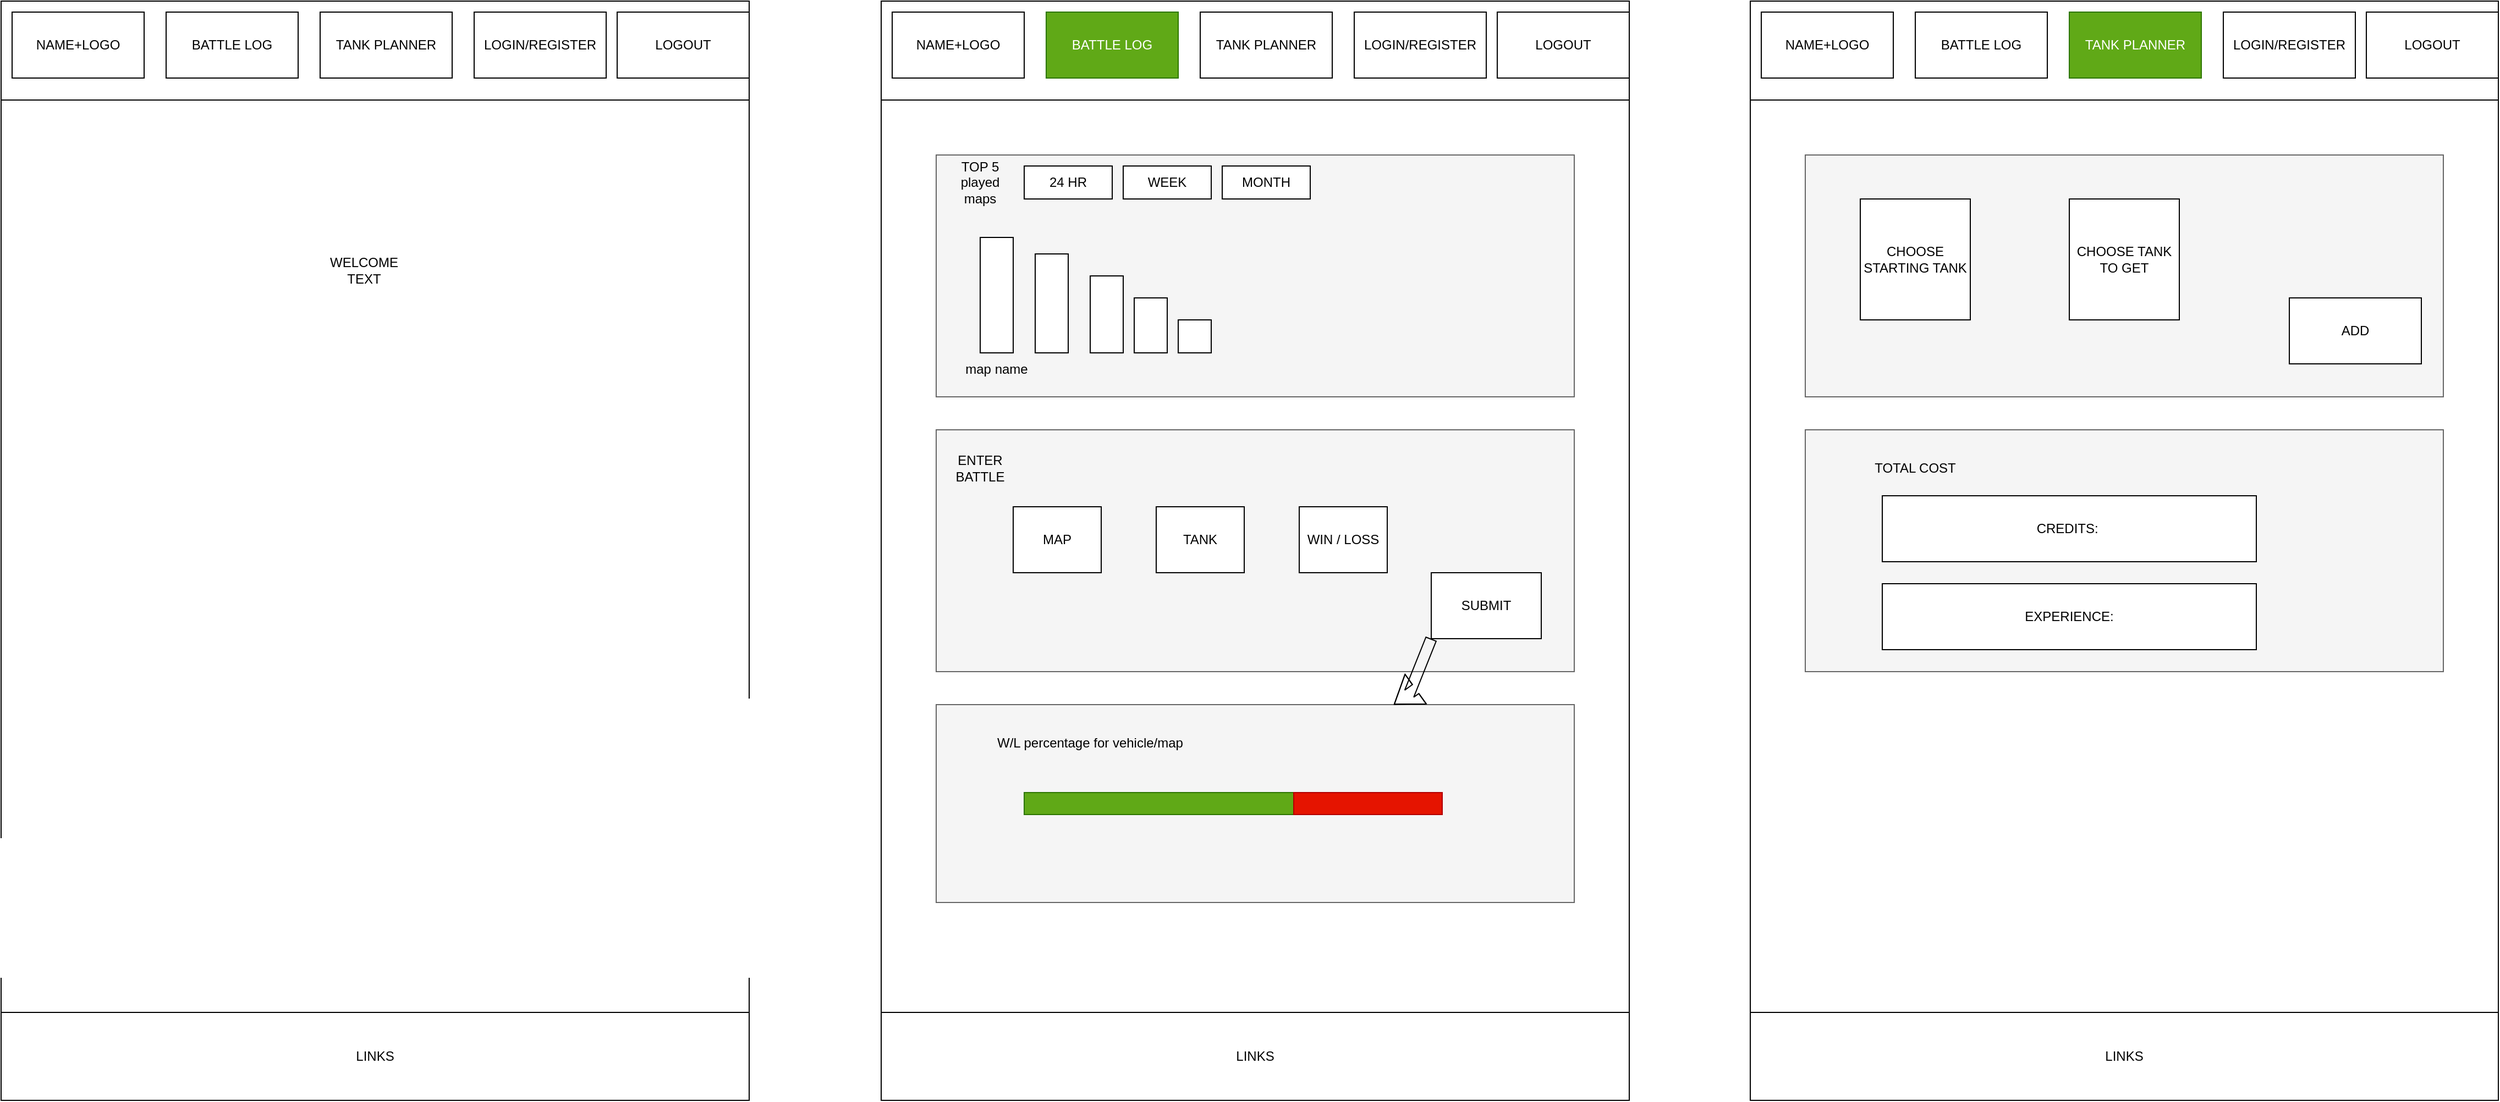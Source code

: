 <mxfile version="28.1.1">
  <diagram name="Page-1" id="QNr-rjmyUpFUMqAyp9m_">
    <mxGraphModel dx="1174" dy="685" grid="1" gridSize="10" guides="1" tooltips="1" connect="1" arrows="1" fold="1" page="1" pageScale="1" pageWidth="850" pageHeight="1100" math="0" shadow="0">
      <root>
        <mxCell id="0" />
        <mxCell id="1" parent="0" />
        <mxCell id="6KUqt7cwEyuzpzm5712q-1" value="" style="rounded=0;whiteSpace=wrap;html=1;" vertex="1" parent="1">
          <mxGeometry x="120" y="40" width="680" height="1000" as="geometry" />
        </mxCell>
        <mxCell id="6KUqt7cwEyuzpzm5712q-2" value="" style="rounded=0;whiteSpace=wrap;html=1;" vertex="1" parent="1">
          <mxGeometry x="120" y="40" width="680" height="90" as="geometry" />
        </mxCell>
        <mxCell id="6KUqt7cwEyuzpzm5712q-4" value="NAME+LOGO" style="rounded=0;whiteSpace=wrap;html=1;" vertex="1" parent="1">
          <mxGeometry x="130" y="50" width="120" height="60" as="geometry" />
        </mxCell>
        <mxCell id="6KUqt7cwEyuzpzm5712q-5" value="BATTLE LOG" style="rounded=0;whiteSpace=wrap;html=1;" vertex="1" parent="1">
          <mxGeometry x="270" y="50" width="120" height="60" as="geometry" />
        </mxCell>
        <mxCell id="6KUqt7cwEyuzpzm5712q-6" value="TANK PLANNER" style="rounded=0;whiteSpace=wrap;html=1;" vertex="1" parent="1">
          <mxGeometry x="410" y="50" width="120" height="60" as="geometry" />
        </mxCell>
        <mxCell id="6KUqt7cwEyuzpzm5712q-7" value="LOGIN/REGISTER" style="rounded=0;whiteSpace=wrap;html=1;" vertex="1" parent="1">
          <mxGeometry x="550" y="50" width="120" height="60" as="geometry" />
        </mxCell>
        <mxCell id="6KUqt7cwEyuzpzm5712q-8" value="LOGOUT" style="rounded=0;whiteSpace=wrap;html=1;" vertex="1" parent="1">
          <mxGeometry x="680" y="50" width="120" height="60" as="geometry" />
        </mxCell>
        <mxCell id="6KUqt7cwEyuzpzm5712q-9" value="LINKS" style="rounded=0;whiteSpace=wrap;html=1;" vertex="1" parent="1">
          <mxGeometry x="120" y="960" width="680" height="80" as="geometry" />
        </mxCell>
        <mxCell id="6KUqt7cwEyuzpzm5712q-10" value="WELCOME TEXT" style="text;html=1;align=center;verticalAlign=middle;whiteSpace=wrap;rounded=0;" vertex="1" parent="1">
          <mxGeometry x="420" y="270" width="60" height="30" as="geometry" />
        </mxCell>
        <mxCell id="6KUqt7cwEyuzpzm5712q-11" value="" style="rounded=0;whiteSpace=wrap;html=1;" vertex="1" parent="1">
          <mxGeometry x="920" y="40" width="680" height="1000" as="geometry" />
        </mxCell>
        <mxCell id="6KUqt7cwEyuzpzm5712q-12" value="" style="rounded=0;whiteSpace=wrap;html=1;" vertex="1" parent="1">
          <mxGeometry x="920" y="40" width="680" height="90" as="geometry" />
        </mxCell>
        <mxCell id="6KUqt7cwEyuzpzm5712q-13" value="NAME+LOGO" style="rounded=0;whiteSpace=wrap;html=1;" vertex="1" parent="1">
          <mxGeometry x="930" y="50" width="120" height="60" as="geometry" />
        </mxCell>
        <mxCell id="6KUqt7cwEyuzpzm5712q-14" value="BATTLE LOG" style="rounded=0;whiteSpace=wrap;html=1;fillColor=#60a917;fontColor=#ffffff;strokeColor=#2D7600;" vertex="1" parent="1">
          <mxGeometry x="1070" y="50" width="120" height="60" as="geometry" />
        </mxCell>
        <mxCell id="6KUqt7cwEyuzpzm5712q-15" value="TANK PLANNER" style="rounded=0;whiteSpace=wrap;html=1;" vertex="1" parent="1">
          <mxGeometry x="1210" y="50" width="120" height="60" as="geometry" />
        </mxCell>
        <mxCell id="6KUqt7cwEyuzpzm5712q-16" value="LOGIN/REGISTER" style="rounded=0;whiteSpace=wrap;html=1;" vertex="1" parent="1">
          <mxGeometry x="1350" y="50" width="120" height="60" as="geometry" />
        </mxCell>
        <mxCell id="6KUqt7cwEyuzpzm5712q-17" value="LOGOUT" style="rounded=0;whiteSpace=wrap;html=1;" vertex="1" parent="1">
          <mxGeometry x="1480" y="50" width="120" height="60" as="geometry" />
        </mxCell>
        <mxCell id="6KUqt7cwEyuzpzm5712q-18" value="LINKS" style="rounded=0;whiteSpace=wrap;html=1;" vertex="1" parent="1">
          <mxGeometry x="920" y="960" width="680" height="80" as="geometry" />
        </mxCell>
        <mxCell id="6KUqt7cwEyuzpzm5712q-20" value="" style="rounded=0;whiteSpace=wrap;html=1;fillColor=#f5f5f5;fontColor=#333333;strokeColor=#666666;" vertex="1" parent="1">
          <mxGeometry x="970" y="180" width="580" height="220" as="geometry" />
        </mxCell>
        <mxCell id="6KUqt7cwEyuzpzm5712q-21" value="TOP 5 played maps" style="text;html=1;align=center;verticalAlign=middle;whiteSpace=wrap;rounded=0;" vertex="1" parent="1">
          <mxGeometry x="980" y="190" width="60" height="30" as="geometry" />
        </mxCell>
        <mxCell id="6KUqt7cwEyuzpzm5712q-22" value="24 HR" style="rounded=0;whiteSpace=wrap;html=1;" vertex="1" parent="1">
          <mxGeometry x="1050" y="190" width="80" height="30" as="geometry" />
        </mxCell>
        <mxCell id="6KUqt7cwEyuzpzm5712q-23" value="WEEK" style="rounded=0;whiteSpace=wrap;html=1;" vertex="1" parent="1">
          <mxGeometry x="1140" y="190" width="80" height="30" as="geometry" />
        </mxCell>
        <mxCell id="6KUqt7cwEyuzpzm5712q-24" value="MONTH" style="rounded=0;whiteSpace=wrap;html=1;" vertex="1" parent="1">
          <mxGeometry x="1230" y="190" width="80" height="30" as="geometry" />
        </mxCell>
        <mxCell id="6KUqt7cwEyuzpzm5712q-25" value="" style="rounded=0;whiteSpace=wrap;html=1;" vertex="1" parent="1">
          <mxGeometry x="1010" y="255" width="30" height="105" as="geometry" />
        </mxCell>
        <mxCell id="6KUqt7cwEyuzpzm5712q-26" value="" style="rounded=0;whiteSpace=wrap;html=1;" vertex="1" parent="1">
          <mxGeometry x="1060" y="270" width="30" height="90" as="geometry" />
        </mxCell>
        <mxCell id="6KUqt7cwEyuzpzm5712q-29" value="" style="rounded=0;whiteSpace=wrap;html=1;" vertex="1" parent="1">
          <mxGeometry x="1110" y="290" width="30" height="70" as="geometry" />
        </mxCell>
        <mxCell id="6KUqt7cwEyuzpzm5712q-30" value="" style="rounded=0;whiteSpace=wrap;html=1;" vertex="1" parent="1">
          <mxGeometry x="1150" y="310" width="30" height="50" as="geometry" />
        </mxCell>
        <mxCell id="6KUqt7cwEyuzpzm5712q-31" value="" style="rounded=0;whiteSpace=wrap;html=1;" vertex="1" parent="1">
          <mxGeometry x="1190" y="330" width="30" height="30" as="geometry" />
        </mxCell>
        <mxCell id="6KUqt7cwEyuzpzm5712q-34" value="map name" style="text;html=1;align=center;verticalAlign=middle;whiteSpace=wrap;rounded=0;" vertex="1" parent="1">
          <mxGeometry x="995" y="360" width="60" height="30" as="geometry" />
        </mxCell>
        <mxCell id="6KUqt7cwEyuzpzm5712q-35" value="" style="rounded=0;whiteSpace=wrap;html=1;fillColor=#f5f5f5;strokeColor=#666666;fontColor=#333333;" vertex="1" parent="1">
          <mxGeometry x="970" y="430" width="580" height="220" as="geometry" />
        </mxCell>
        <mxCell id="6KUqt7cwEyuzpzm5712q-36" value="ENTER BATTLE" style="text;html=1;align=center;verticalAlign=middle;whiteSpace=wrap;rounded=0;" vertex="1" parent="1">
          <mxGeometry x="980" y="450" width="60" height="30" as="geometry" />
        </mxCell>
        <mxCell id="6KUqt7cwEyuzpzm5712q-37" value="MAP" style="rounded=0;whiteSpace=wrap;html=1;" vertex="1" parent="1">
          <mxGeometry x="1040" y="500" width="80" height="60" as="geometry" />
        </mxCell>
        <mxCell id="6KUqt7cwEyuzpzm5712q-38" value="TANK" style="rounded=0;whiteSpace=wrap;html=1;" vertex="1" parent="1">
          <mxGeometry x="1170" y="500" width="80" height="60" as="geometry" />
        </mxCell>
        <mxCell id="6KUqt7cwEyuzpzm5712q-39" value="WIN / LOSS" style="rounded=0;whiteSpace=wrap;html=1;" vertex="1" parent="1">
          <mxGeometry x="1300" y="500" width="80" height="60" as="geometry" />
        </mxCell>
        <mxCell id="6KUqt7cwEyuzpzm5712q-40" value="SUBMIT" style="rounded=0;whiteSpace=wrap;html=1;" vertex="1" parent="1">
          <mxGeometry x="1420" y="560" width="100" height="60" as="geometry" />
        </mxCell>
        <mxCell id="6KUqt7cwEyuzpzm5712q-41" value="" style="rounded=0;whiteSpace=wrap;html=1;fillColor=#f5f5f5;fontColor=#333333;strokeColor=#666666;" vertex="1" parent="1">
          <mxGeometry x="970" y="680" width="580" height="180" as="geometry" />
        </mxCell>
        <mxCell id="6KUqt7cwEyuzpzm5712q-42" value="" style="shape=flexArrow;endArrow=classic;html=1;rounded=0;endWidth=22.105;endSize=7.611;exitX=0;exitY=1;exitDx=0;exitDy=0;" edge="1" parent="1" source="6KUqt7cwEyuzpzm5712q-40" target="6KUqt7cwEyuzpzm5712q-41">
          <mxGeometry width="50" height="50" relative="1" as="geometry">
            <mxPoint x="1385" y="710" as="sourcePoint" />
            <mxPoint x="1426.25" y="710" as="targetPoint" />
            <Array as="points">
              <mxPoint x="1400" y="670" />
            </Array>
          </mxGeometry>
        </mxCell>
        <mxCell id="6KUqt7cwEyuzpzm5712q-43" value="" style="rounded=0;whiteSpace=wrap;html=1;fillColor=#60a917;fontColor=#ffffff;strokeColor=#2D7600;" vertex="1" parent="1">
          <mxGeometry x="1050" y="760" width="245" height="20" as="geometry" />
        </mxCell>
        <mxCell id="6KUqt7cwEyuzpzm5712q-44" value="" style="rounded=0;whiteSpace=wrap;html=1;fillColor=#e51400;strokeColor=#B20000;fontColor=#ffffff;" vertex="1" parent="1">
          <mxGeometry x="1295" y="760" width="135" height="20" as="geometry" />
        </mxCell>
        <mxCell id="6KUqt7cwEyuzpzm5712q-45" value="W/L percentage for vehicle/map" style="text;html=1;align=center;verticalAlign=middle;whiteSpace=wrap;rounded=0;" vertex="1" parent="1">
          <mxGeometry x="990" y="700" width="240" height="30" as="geometry" />
        </mxCell>
        <mxCell id="6KUqt7cwEyuzpzm5712q-46" value="" style="rounded=0;whiteSpace=wrap;html=1;" vertex="1" parent="1">
          <mxGeometry x="1710" y="40" width="680" height="1000" as="geometry" />
        </mxCell>
        <mxCell id="6KUqt7cwEyuzpzm5712q-47" value="" style="rounded=0;whiteSpace=wrap;html=1;" vertex="1" parent="1">
          <mxGeometry x="1710" y="40" width="680" height="90" as="geometry" />
        </mxCell>
        <mxCell id="6KUqt7cwEyuzpzm5712q-48" value="NAME+LOGO" style="rounded=0;whiteSpace=wrap;html=1;" vertex="1" parent="1">
          <mxGeometry x="1720" y="50" width="120" height="60" as="geometry" />
        </mxCell>
        <mxCell id="6KUqt7cwEyuzpzm5712q-49" value="BATTLE LOG" style="rounded=0;whiteSpace=wrap;html=1;" vertex="1" parent="1">
          <mxGeometry x="1860" y="50" width="120" height="60" as="geometry" />
        </mxCell>
        <mxCell id="6KUqt7cwEyuzpzm5712q-50" value="TANK PLANNER" style="rounded=0;whiteSpace=wrap;html=1;fillColor=#60a917;fontColor=#ffffff;strokeColor=#2D7600;" vertex="1" parent="1">
          <mxGeometry x="2000" y="50" width="120" height="60" as="geometry" />
        </mxCell>
        <mxCell id="6KUqt7cwEyuzpzm5712q-51" value="LOGIN/REGISTER" style="rounded=0;whiteSpace=wrap;html=1;" vertex="1" parent="1">
          <mxGeometry x="2140" y="50" width="120" height="60" as="geometry" />
        </mxCell>
        <mxCell id="6KUqt7cwEyuzpzm5712q-52" value="LOGOUT" style="rounded=0;whiteSpace=wrap;html=1;" vertex="1" parent="1">
          <mxGeometry x="2270" y="50" width="120" height="60" as="geometry" />
        </mxCell>
        <mxCell id="6KUqt7cwEyuzpzm5712q-53" value="LINKS" style="rounded=0;whiteSpace=wrap;html=1;" vertex="1" parent="1">
          <mxGeometry x="1710" y="960" width="680" height="80" as="geometry" />
        </mxCell>
        <mxCell id="6KUqt7cwEyuzpzm5712q-55" value="" style="rounded=0;whiteSpace=wrap;html=1;fillColor=#f5f5f5;fontColor=#333333;strokeColor=#666666;" vertex="1" parent="1">
          <mxGeometry x="1760" y="180" width="580" height="220" as="geometry" />
        </mxCell>
        <mxCell id="6KUqt7cwEyuzpzm5712q-56" value="CHOOSE STARTING TANK" style="rounded=0;whiteSpace=wrap;html=1;" vertex="1" parent="1">
          <mxGeometry x="1810" y="220" width="100" height="110" as="geometry" />
        </mxCell>
        <mxCell id="6KUqt7cwEyuzpzm5712q-57" value="CHOOSE TANK TO GET" style="rounded=0;whiteSpace=wrap;html=1;" vertex="1" parent="1">
          <mxGeometry x="2000" y="220" width="100" height="110" as="geometry" />
        </mxCell>
        <mxCell id="6KUqt7cwEyuzpzm5712q-58" value="ADD" style="rounded=0;whiteSpace=wrap;html=1;" vertex="1" parent="1">
          <mxGeometry x="2200" y="310" width="120" height="60" as="geometry" />
        </mxCell>
        <mxCell id="6KUqt7cwEyuzpzm5712q-60" value="" style="rounded=0;whiteSpace=wrap;html=1;fillColor=#f5f5f5;fontColor=#333333;strokeColor=#666666;" vertex="1" parent="1">
          <mxGeometry x="1760" y="430" width="580" height="220" as="geometry" />
        </mxCell>
        <mxCell id="6KUqt7cwEyuzpzm5712q-61" value="TOTAL COST" style="text;html=1;align=center;verticalAlign=middle;whiteSpace=wrap;rounded=0;" vertex="1" parent="1">
          <mxGeometry x="1800" y="450" width="120" height="30" as="geometry" />
        </mxCell>
        <mxCell id="6KUqt7cwEyuzpzm5712q-62" value="CREDITS:&amp;nbsp;" style="rounded=0;whiteSpace=wrap;html=1;" vertex="1" parent="1">
          <mxGeometry x="1830" y="490" width="340" height="60" as="geometry" />
        </mxCell>
        <mxCell id="6KUqt7cwEyuzpzm5712q-63" value="EXPERIENCE:" style="rounded=0;whiteSpace=wrap;html=1;" vertex="1" parent="1">
          <mxGeometry x="1830" y="570" width="340" height="60" as="geometry" />
        </mxCell>
      </root>
    </mxGraphModel>
  </diagram>
</mxfile>
